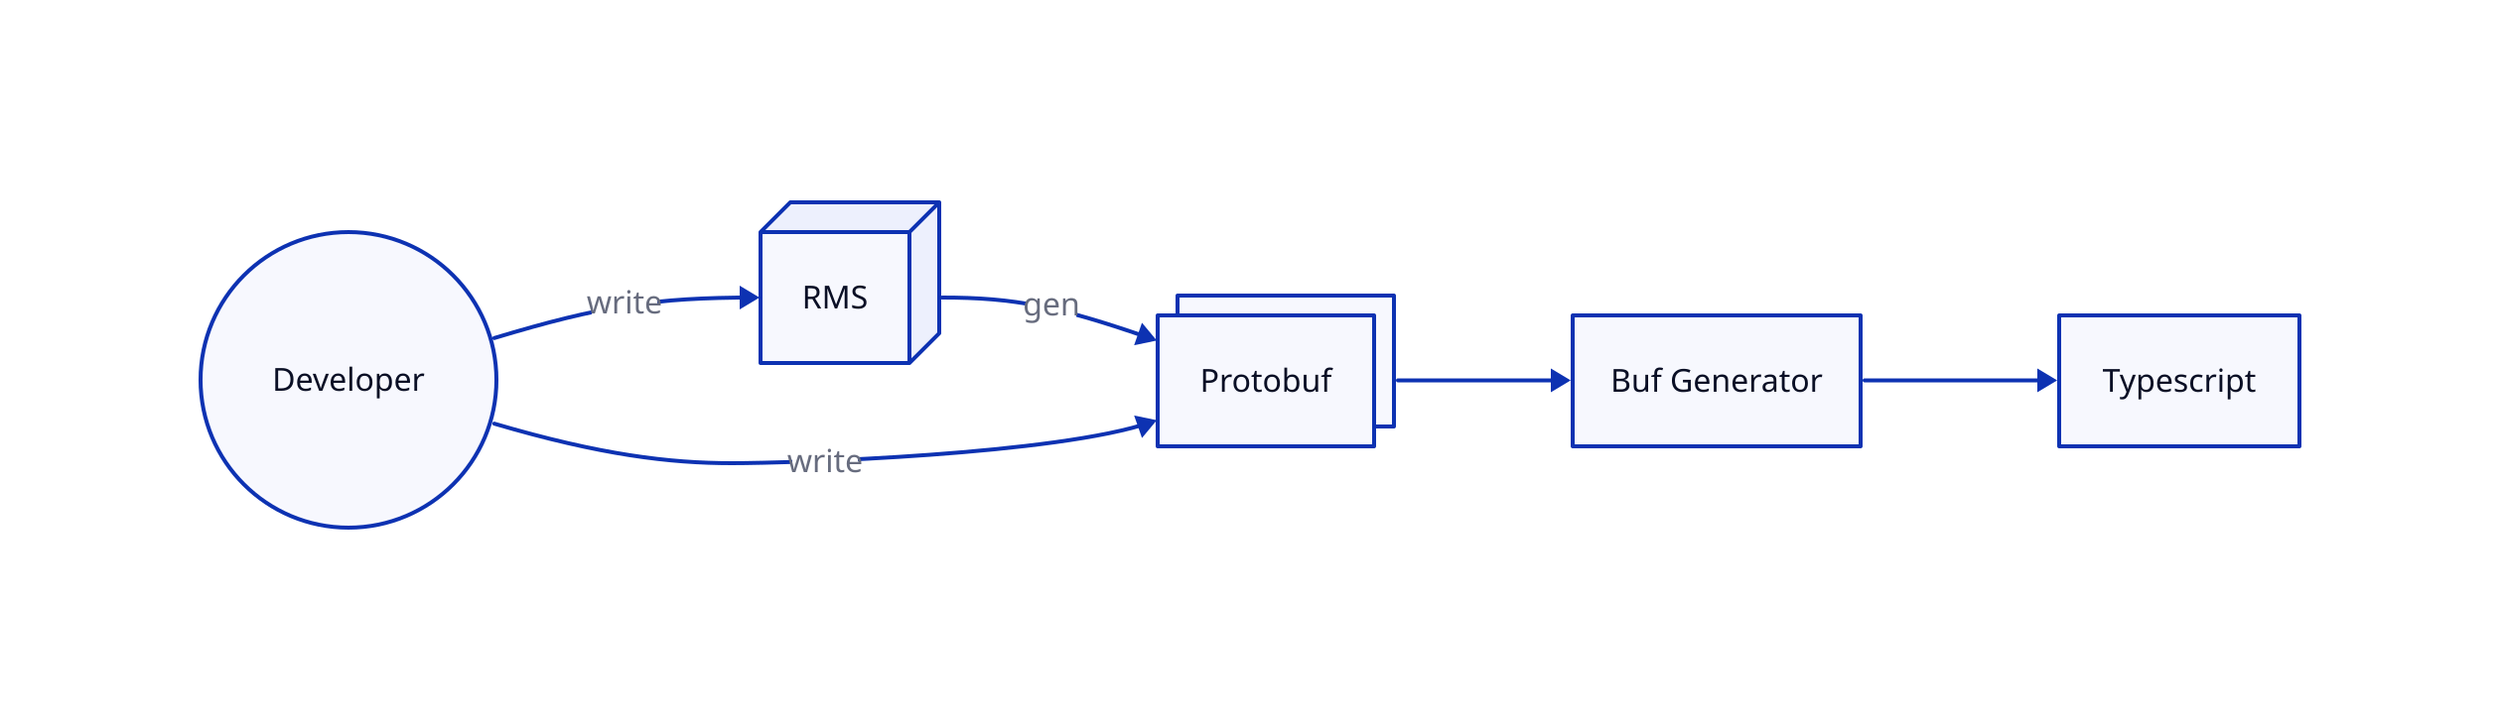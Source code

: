 direction: right

RMS -> Protobuf: gen
RMS.style.3d: true

Developer -> RMS: write
Developer -> Protobuf: write

Protobuf -> Buf Generator -> Typescript

Protobuf.style.multiple: true

Developer.shape: circle
